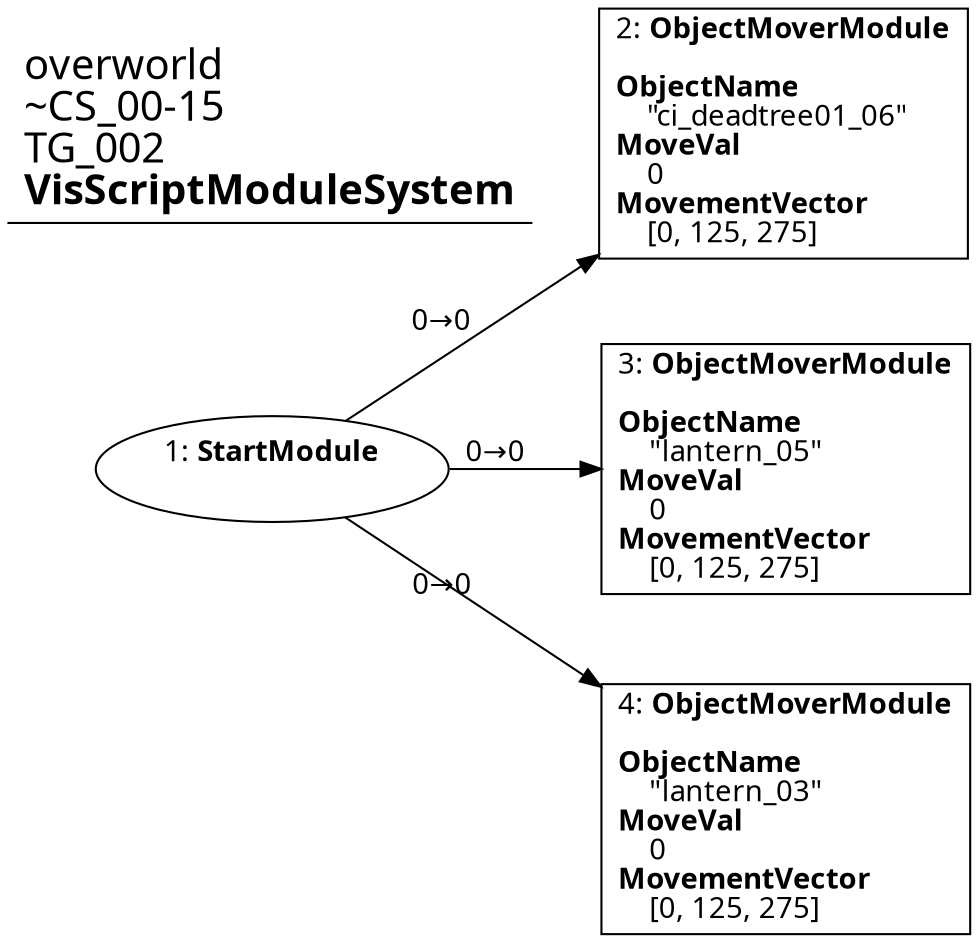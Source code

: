 digraph {
    layout = fdp;
    overlap = prism;
    sep = "+16";
    splines = spline;

    node [ shape = box ];

    graph [ fontname = "Segoe UI" ];
    node [ fontname = "Segoe UI" ];
    edge [ fontname = "Segoe UI" ];

    1 [ label = <1: <b>StartModule</b><br/><br/>> ];
    1 [ shape = oval ]
    1 [ pos = "-0.003,-0.291!" ];
    1 -> 2 [ label = "0→0" ];
    1 -> 3 [ label = "0→0" ];
    1 -> 4 [ label = "0→0" ];

    2 [ label = <2: <b>ObjectMoverModule</b><br/><br/><b>ObjectName</b><br align="left"/>    &quot;ci_deadtree01_06&quot;<br align="left"/><b>MoveVal</b><br align="left"/>    0<br align="left"/><b>MovementVector</b><br align="left"/>    [0, 125, 275]<br align="left"/>> ];
    2 [ pos = "0.21800001,-0.14600001!" ];

    3 [ label = <3: <b>ObjectMoverModule</b><br/><br/><b>ObjectName</b><br align="left"/>    &quot;lantern_05&quot;<br align="left"/><b>MoveVal</b><br align="left"/>    0<br align="left"/><b>MovementVector</b><br align="left"/>    [0, 125, 275]<br align="left"/>> ];
    3 [ pos = "0.21900001,-0.291!" ];

    4 [ label = <4: <b>ObjectMoverModule</b><br/><br/><b>ObjectName</b><br align="left"/>    &quot;lantern_03&quot;<br align="left"/><b>MoveVal</b><br align="left"/>    0<br align="left"/><b>MovementVector</b><br align="left"/>    [0, 125, 275]<br align="left"/>> ];
    4 [ pos = "0.21900001,-0.43800002!" ];

    title [ pos = "-0.004,-0.14500001!" ];
    title [ shape = underline ];
    title [ label = <<font point-size="20">overworld<br align="left"/>~CS_00-15<br align="left"/>TG_002<br align="left"/><b>VisScriptModuleSystem</b><br align="left"/></font>> ];
}
